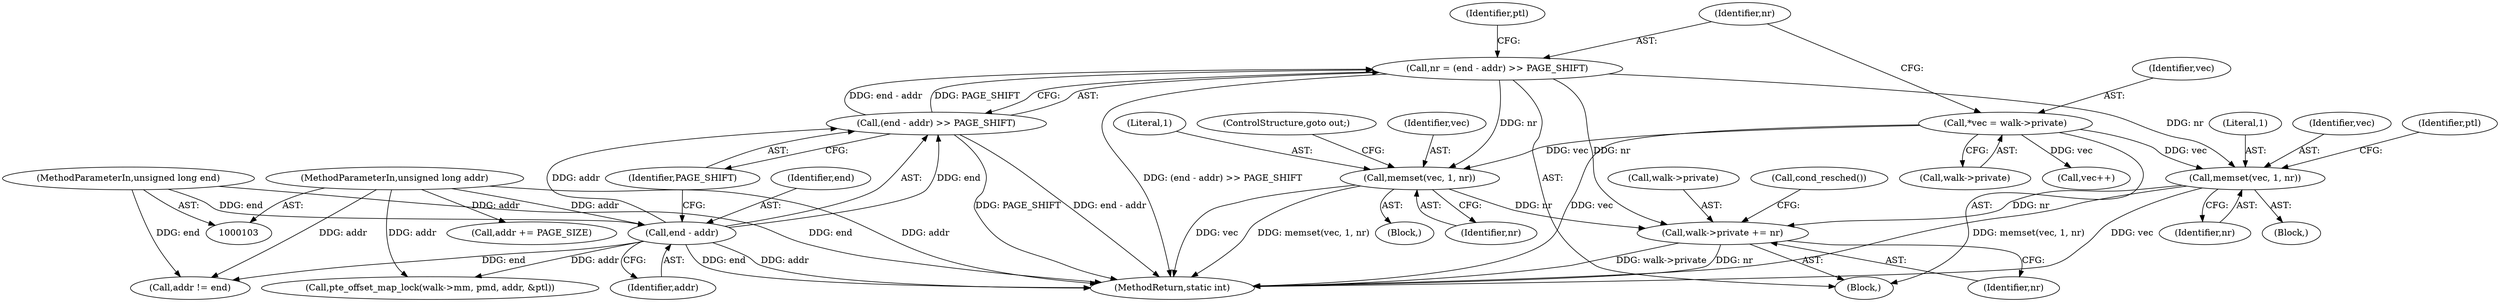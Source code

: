 digraph "0_linux_574823bfab82d9d8fa47f422778043fbb4b4f50e_1@pointer" {
"1000218" [label="(Call,walk->private += nr)"];
"1000139" [label="(Call,memset(vec, 1, nr))"];
"1000118" [label="(Call,*vec = walk->private)"];
"1000124" [label="(Call,nr = (end - addr) >> PAGE_SHIFT)"];
"1000126" [label="(Call,(end - addr) >> PAGE_SHIFT)"];
"1000127" [label="(Call,end - addr)"];
"1000106" [label="(MethodParameterIn,unsigned long end)"];
"1000105" [label="(MethodParameterIn,unsigned long addr)"];
"1000150" [label="(Call,memset(vec, 1, nr))"];
"1000124" [label="(Call,nr = (end - addr) >> PAGE_SHIFT)"];
"1000226" [label="(MethodReturn,static int)"];
"1000128" [label="(Identifier,end)"];
"1000150" [label="(Call,memset(vec, 1, nr))"];
"1000141" [label="(Literal,1)"];
"1000218" [label="(Call,walk->private += nr)"];
"1000118" [label="(Call,*vec = walk->private)"];
"1000210" [label="(Call,vec++)"];
"1000125" [label="(Identifier,nr)"];
"1000166" [label="(Call,addr != end)"];
"1000152" [label="(Literal,1)"];
"1000119" [label="(Identifier,vec)"];
"1000142" [label="(Identifier,nr)"];
"1000140" [label="(Identifier,vec)"];
"1000120" [label="(Call,walk->private)"];
"1000105" [label="(MethodParameterIn,unsigned long addr)"];
"1000219" [label="(Call,walk->private)"];
"1000129" [label="(Identifier,addr)"];
"1000138" [label="(Block,)"];
"1000157" [label="(Call,pte_offset_map_lock(walk->mm, pmd, addr, &ptl))"];
"1000108" [label="(Block,)"];
"1000127" [label="(Call,end - addr)"];
"1000126" [label="(Call,(end - addr) >> PAGE_SHIFT)"];
"1000144" [label="(Identifier,ptl)"];
"1000130" [label="(Identifier,PAGE_SHIFT)"];
"1000106" [label="(MethodParameterIn,unsigned long end)"];
"1000139" [label="(Call,memset(vec, 1, nr))"];
"1000149" [label="(Block,)"];
"1000153" [label="(Identifier,nr)"];
"1000223" [label="(Call,cond_resched())"];
"1000132" [label="(Identifier,ptl)"];
"1000154" [label="(ControlStructure,goto out;)"];
"1000172" [label="(Call,addr += PAGE_SIZE)"];
"1000222" [label="(Identifier,nr)"];
"1000151" [label="(Identifier,vec)"];
"1000218" -> "1000108"  [label="AST: "];
"1000218" -> "1000222"  [label="CFG: "];
"1000219" -> "1000218"  [label="AST: "];
"1000222" -> "1000218"  [label="AST: "];
"1000223" -> "1000218"  [label="CFG: "];
"1000218" -> "1000226"  [label="DDG: walk->private"];
"1000218" -> "1000226"  [label="DDG: nr"];
"1000139" -> "1000218"  [label="DDG: nr"];
"1000124" -> "1000218"  [label="DDG: nr"];
"1000150" -> "1000218"  [label="DDG: nr"];
"1000139" -> "1000138"  [label="AST: "];
"1000139" -> "1000142"  [label="CFG: "];
"1000140" -> "1000139"  [label="AST: "];
"1000141" -> "1000139"  [label="AST: "];
"1000142" -> "1000139"  [label="AST: "];
"1000144" -> "1000139"  [label="CFG: "];
"1000139" -> "1000226"  [label="DDG: memset(vec, 1, nr)"];
"1000139" -> "1000226"  [label="DDG: vec"];
"1000118" -> "1000139"  [label="DDG: vec"];
"1000124" -> "1000139"  [label="DDG: nr"];
"1000118" -> "1000108"  [label="AST: "];
"1000118" -> "1000120"  [label="CFG: "];
"1000119" -> "1000118"  [label="AST: "];
"1000120" -> "1000118"  [label="AST: "];
"1000125" -> "1000118"  [label="CFG: "];
"1000118" -> "1000226"  [label="DDG: vec"];
"1000118" -> "1000150"  [label="DDG: vec"];
"1000118" -> "1000210"  [label="DDG: vec"];
"1000124" -> "1000108"  [label="AST: "];
"1000124" -> "1000126"  [label="CFG: "];
"1000125" -> "1000124"  [label="AST: "];
"1000126" -> "1000124"  [label="AST: "];
"1000132" -> "1000124"  [label="CFG: "];
"1000124" -> "1000226"  [label="DDG: (end - addr) >> PAGE_SHIFT"];
"1000126" -> "1000124"  [label="DDG: end - addr"];
"1000126" -> "1000124"  [label="DDG: PAGE_SHIFT"];
"1000124" -> "1000150"  [label="DDG: nr"];
"1000126" -> "1000130"  [label="CFG: "];
"1000127" -> "1000126"  [label="AST: "];
"1000130" -> "1000126"  [label="AST: "];
"1000126" -> "1000226"  [label="DDG: PAGE_SHIFT"];
"1000126" -> "1000226"  [label="DDG: end - addr"];
"1000127" -> "1000126"  [label="DDG: end"];
"1000127" -> "1000126"  [label="DDG: addr"];
"1000127" -> "1000129"  [label="CFG: "];
"1000128" -> "1000127"  [label="AST: "];
"1000129" -> "1000127"  [label="AST: "];
"1000130" -> "1000127"  [label="CFG: "];
"1000127" -> "1000226"  [label="DDG: end"];
"1000127" -> "1000226"  [label="DDG: addr"];
"1000106" -> "1000127"  [label="DDG: end"];
"1000105" -> "1000127"  [label="DDG: addr"];
"1000127" -> "1000157"  [label="DDG: addr"];
"1000127" -> "1000166"  [label="DDG: end"];
"1000106" -> "1000103"  [label="AST: "];
"1000106" -> "1000226"  [label="DDG: end"];
"1000106" -> "1000166"  [label="DDG: end"];
"1000105" -> "1000103"  [label="AST: "];
"1000105" -> "1000226"  [label="DDG: addr"];
"1000105" -> "1000157"  [label="DDG: addr"];
"1000105" -> "1000166"  [label="DDG: addr"];
"1000105" -> "1000172"  [label="DDG: addr"];
"1000150" -> "1000149"  [label="AST: "];
"1000150" -> "1000153"  [label="CFG: "];
"1000151" -> "1000150"  [label="AST: "];
"1000152" -> "1000150"  [label="AST: "];
"1000153" -> "1000150"  [label="AST: "];
"1000154" -> "1000150"  [label="CFG: "];
"1000150" -> "1000226"  [label="DDG: vec"];
"1000150" -> "1000226"  [label="DDG: memset(vec, 1, nr)"];
}
